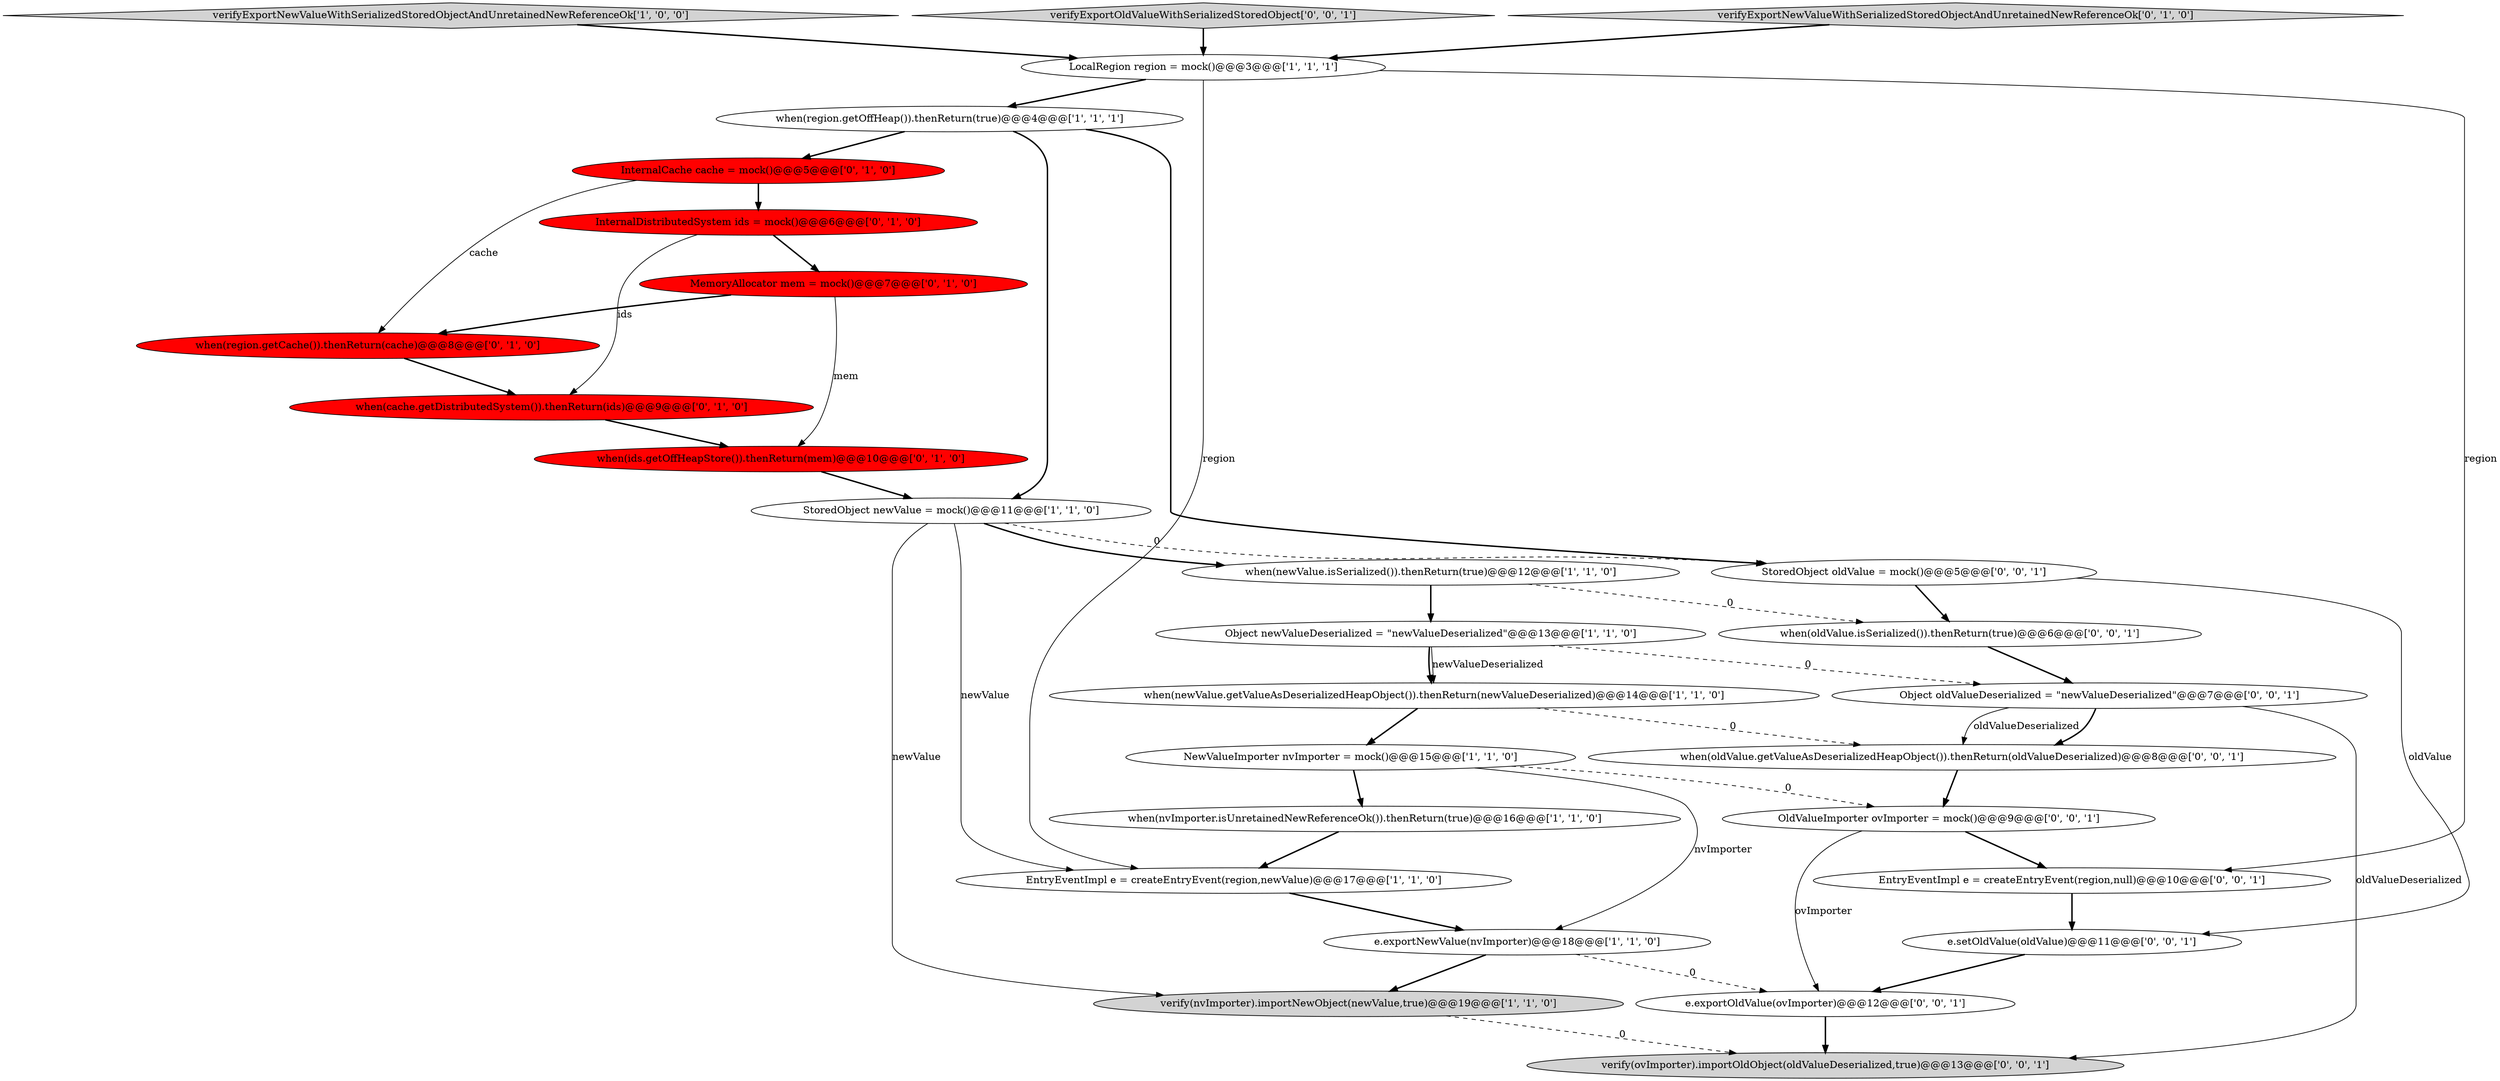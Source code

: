 digraph {
1 [style = filled, label = "when(region.getOffHeap()).thenReturn(true)@@@4@@@['1', '1', '1']", fillcolor = white, shape = ellipse image = "AAA0AAABBB1BBB"];
3 [style = filled, label = "EntryEventImpl e = createEntryEvent(region,newValue)@@@17@@@['1', '1', '0']", fillcolor = white, shape = ellipse image = "AAA0AAABBB1BBB"];
17 [style = filled, label = "MemoryAllocator mem = mock()@@@7@@@['0', '1', '0']", fillcolor = red, shape = ellipse image = "AAA1AAABBB2BBB"];
11 [style = filled, label = "verifyExportNewValueWithSerializedStoredObjectAndUnretainedNewReferenceOk['1', '0', '0']", fillcolor = lightgray, shape = diamond image = "AAA0AAABBB1BBB"];
24 [style = filled, label = "e.setOldValue(oldValue)@@@11@@@['0', '0', '1']", fillcolor = white, shape = ellipse image = "AAA0AAABBB3BBB"];
14 [style = filled, label = "InternalCache cache = mock()@@@5@@@['0', '1', '0']", fillcolor = red, shape = ellipse image = "AAA1AAABBB2BBB"];
19 [style = filled, label = "StoredObject oldValue = mock()@@@5@@@['0', '0', '1']", fillcolor = white, shape = ellipse image = "AAA0AAABBB3BBB"];
0 [style = filled, label = "e.exportNewValue(nvImporter)@@@18@@@['1', '1', '0']", fillcolor = white, shape = ellipse image = "AAA0AAABBB1BBB"];
13 [style = filled, label = "InternalDistributedSystem ids = mock()@@@6@@@['0', '1', '0']", fillcolor = red, shape = ellipse image = "AAA1AAABBB2BBB"];
18 [style = filled, label = "when(cache.getDistributedSystem()).thenReturn(ids)@@@9@@@['0', '1', '0']", fillcolor = red, shape = ellipse image = "AAA1AAABBB2BBB"];
4 [style = filled, label = "LocalRegion region = mock()@@@3@@@['1', '1', '1']", fillcolor = white, shape = ellipse image = "AAA0AAABBB1BBB"];
23 [style = filled, label = "verify(ovImporter).importOldObject(oldValueDeserialized,true)@@@13@@@['0', '0', '1']", fillcolor = lightgray, shape = ellipse image = "AAA0AAABBB3BBB"];
26 [style = filled, label = "when(oldValue.getValueAsDeserializedHeapObject()).thenReturn(oldValueDeserialized)@@@8@@@['0', '0', '1']", fillcolor = white, shape = ellipse image = "AAA0AAABBB3BBB"];
20 [style = filled, label = "EntryEventImpl e = createEntryEvent(region,null)@@@10@@@['0', '0', '1']", fillcolor = white, shape = ellipse image = "AAA0AAABBB3BBB"];
22 [style = filled, label = "OldValueImporter ovImporter = mock()@@@9@@@['0', '0', '1']", fillcolor = white, shape = ellipse image = "AAA0AAABBB3BBB"];
27 [style = filled, label = "verifyExportOldValueWithSerializedStoredObject['0', '0', '1']", fillcolor = lightgray, shape = diamond image = "AAA0AAABBB3BBB"];
2 [style = filled, label = "StoredObject newValue = mock()@@@11@@@['1', '1', '0']", fillcolor = white, shape = ellipse image = "AAA0AAABBB1BBB"];
16 [style = filled, label = "verifyExportNewValueWithSerializedStoredObjectAndUnretainedNewReferenceOk['0', '1', '0']", fillcolor = lightgray, shape = diamond image = "AAA0AAABBB2BBB"];
15 [style = filled, label = "when(region.getCache()).thenReturn(cache)@@@8@@@['0', '1', '0']", fillcolor = red, shape = ellipse image = "AAA1AAABBB2BBB"];
21 [style = filled, label = "when(oldValue.isSerialized()).thenReturn(true)@@@6@@@['0', '0', '1']", fillcolor = white, shape = ellipse image = "AAA0AAABBB3BBB"];
25 [style = filled, label = "Object oldValueDeserialized = \"newValueDeserialized\"@@@7@@@['0', '0', '1']", fillcolor = white, shape = ellipse image = "AAA0AAABBB3BBB"];
5 [style = filled, label = "verify(nvImporter).importNewObject(newValue,true)@@@19@@@['1', '1', '0']", fillcolor = lightgray, shape = ellipse image = "AAA0AAABBB1BBB"];
10 [style = filled, label = "when(nvImporter.isUnretainedNewReferenceOk()).thenReturn(true)@@@16@@@['1', '1', '0']", fillcolor = white, shape = ellipse image = "AAA0AAABBB1BBB"];
9 [style = filled, label = "when(newValue.getValueAsDeserializedHeapObject()).thenReturn(newValueDeserialized)@@@14@@@['1', '1', '0']", fillcolor = white, shape = ellipse image = "AAA0AAABBB1BBB"];
7 [style = filled, label = "NewValueImporter nvImporter = mock()@@@15@@@['1', '1', '0']", fillcolor = white, shape = ellipse image = "AAA0AAABBB1BBB"];
12 [style = filled, label = "when(ids.getOffHeapStore()).thenReturn(mem)@@@10@@@['0', '1', '0']", fillcolor = red, shape = ellipse image = "AAA1AAABBB2BBB"];
28 [style = filled, label = "e.exportOldValue(ovImporter)@@@12@@@['0', '0', '1']", fillcolor = white, shape = ellipse image = "AAA0AAABBB3BBB"];
8 [style = filled, label = "when(newValue.isSerialized()).thenReturn(true)@@@12@@@['1', '1', '0']", fillcolor = white, shape = ellipse image = "AAA0AAABBB1BBB"];
6 [style = filled, label = "Object newValueDeserialized = \"newValueDeserialized\"@@@13@@@['1', '1', '0']", fillcolor = white, shape = ellipse image = "AAA0AAABBB1BBB"];
24->28 [style = bold, label=""];
2->19 [style = dashed, label="0"];
7->10 [style = bold, label=""];
4->20 [style = solid, label="region"];
5->23 [style = dashed, label="0"];
11->4 [style = bold, label=""];
18->12 [style = bold, label=""];
10->3 [style = bold, label=""];
8->6 [style = bold, label=""];
7->0 [style = solid, label="nvImporter"];
21->25 [style = bold, label=""];
8->21 [style = dashed, label="0"];
9->7 [style = bold, label=""];
0->28 [style = dashed, label="0"];
15->18 [style = bold, label=""];
25->23 [style = solid, label="oldValueDeserialized"];
3->0 [style = bold, label=""];
26->22 [style = bold, label=""];
17->12 [style = solid, label="mem"];
19->24 [style = solid, label="oldValue"];
4->3 [style = solid, label="region"];
13->17 [style = bold, label=""];
12->2 [style = bold, label=""];
27->4 [style = bold, label=""];
6->25 [style = dashed, label="0"];
22->20 [style = bold, label=""];
28->23 [style = bold, label=""];
25->26 [style = solid, label="oldValueDeserialized"];
25->26 [style = bold, label=""];
9->26 [style = dashed, label="0"];
17->15 [style = bold, label=""];
22->28 [style = solid, label="ovImporter"];
13->18 [style = solid, label="ids"];
1->14 [style = bold, label=""];
1->2 [style = bold, label=""];
4->1 [style = bold, label=""];
14->13 [style = bold, label=""];
6->9 [style = bold, label=""];
16->4 [style = bold, label=""];
1->19 [style = bold, label=""];
20->24 [style = bold, label=""];
2->5 [style = solid, label="newValue"];
14->15 [style = solid, label="cache"];
6->9 [style = solid, label="newValueDeserialized"];
7->22 [style = dashed, label="0"];
2->3 [style = solid, label="newValue"];
2->8 [style = bold, label=""];
0->5 [style = bold, label=""];
19->21 [style = bold, label=""];
}

